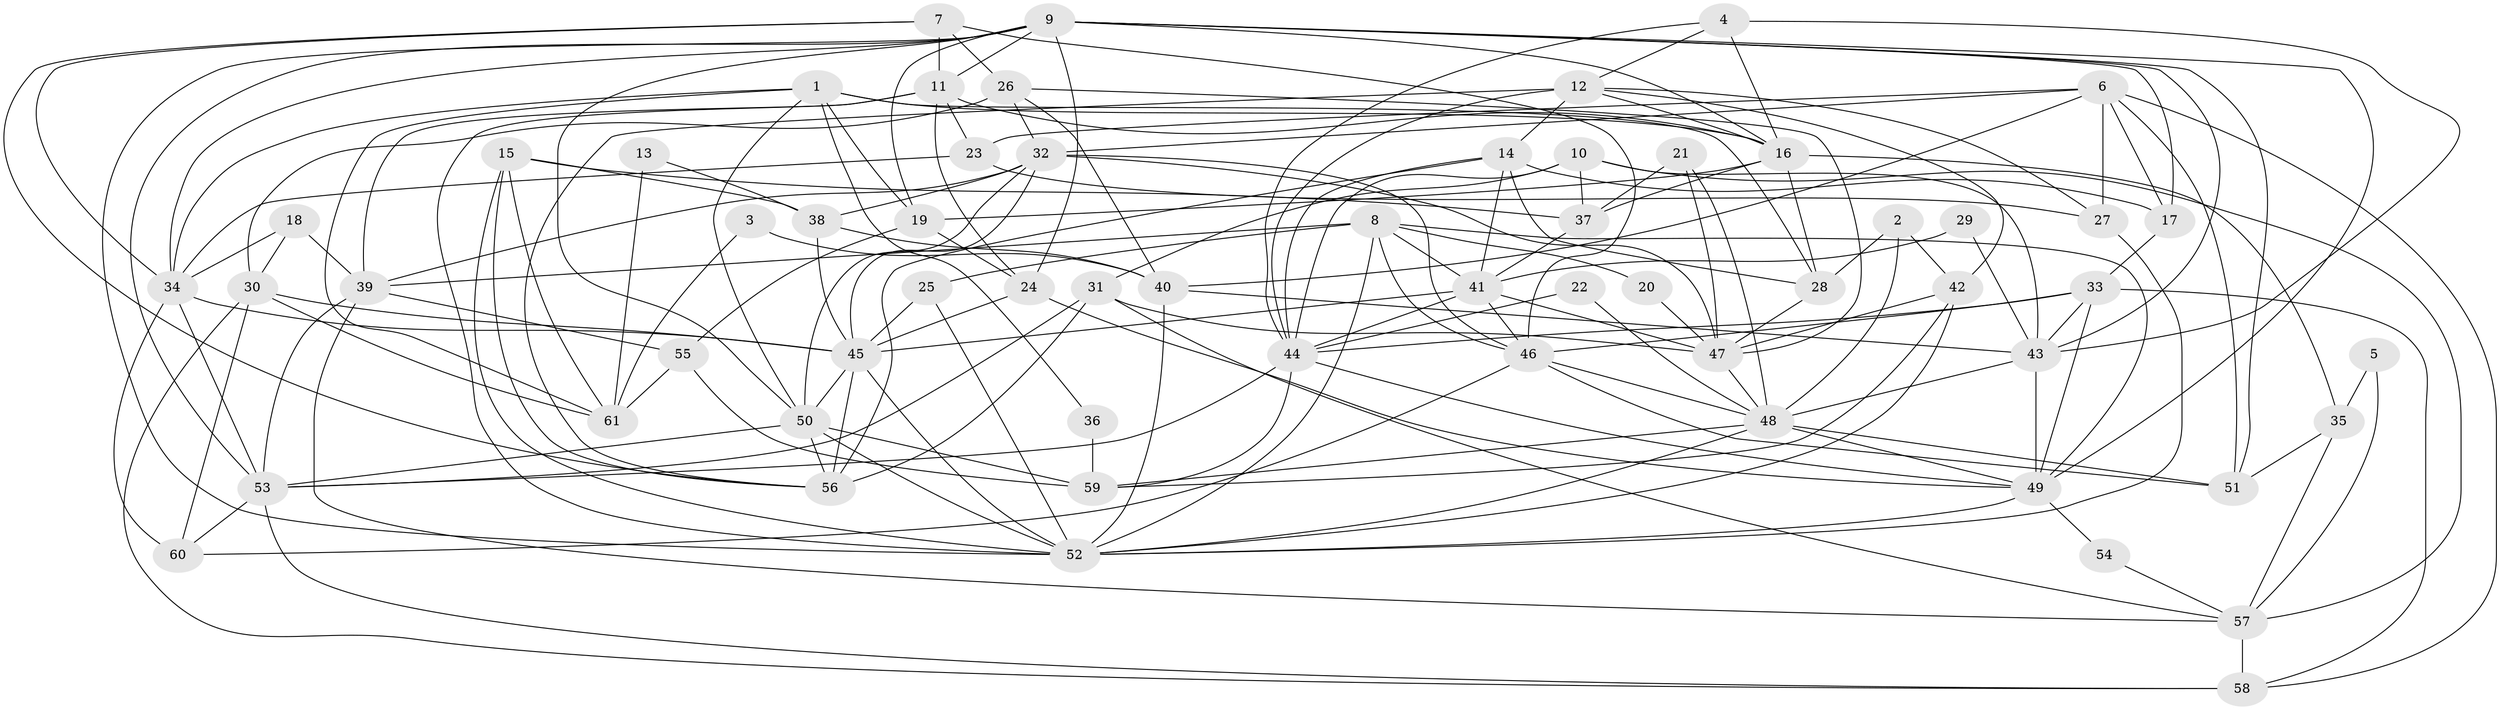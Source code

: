 // original degree distribution, {7: 0.04918032786885246, 3: 0.2786885245901639, 5: 0.13114754098360656, 4: 0.319672131147541, 8: 0.00819672131147541, 2: 0.11475409836065574, 6: 0.09836065573770492}
// Generated by graph-tools (version 1.1) at 2025/26/03/09/25 03:26:15]
// undirected, 61 vertices, 175 edges
graph export_dot {
graph [start="1"]
  node [color=gray90,style=filled];
  1;
  2;
  3;
  4;
  5;
  6;
  7;
  8;
  9;
  10;
  11;
  12;
  13;
  14;
  15;
  16;
  17;
  18;
  19;
  20;
  21;
  22;
  23;
  24;
  25;
  26;
  27;
  28;
  29;
  30;
  31;
  32;
  33;
  34;
  35;
  36;
  37;
  38;
  39;
  40;
  41;
  42;
  43;
  44;
  45;
  46;
  47;
  48;
  49;
  50;
  51;
  52;
  53;
  54;
  55;
  56;
  57;
  58;
  59;
  60;
  61;
  1 -- 16 [weight=1.0];
  1 -- 19 [weight=1.0];
  1 -- 28 [weight=1.0];
  1 -- 34 [weight=1.0];
  1 -- 36 [weight=1.0];
  1 -- 50 [weight=1.0];
  1 -- 61 [weight=1.0];
  2 -- 28 [weight=1.0];
  2 -- 42 [weight=1.0];
  2 -- 48 [weight=1.0];
  3 -- 40 [weight=1.0];
  3 -- 61 [weight=1.0];
  4 -- 12 [weight=1.0];
  4 -- 16 [weight=1.0];
  4 -- 43 [weight=1.0];
  4 -- 44 [weight=1.0];
  5 -- 35 [weight=1.0];
  5 -- 57 [weight=1.0];
  6 -- 17 [weight=1.0];
  6 -- 23 [weight=1.0];
  6 -- 27 [weight=1.0];
  6 -- 32 [weight=1.0];
  6 -- 40 [weight=1.0];
  6 -- 51 [weight=1.0];
  6 -- 58 [weight=1.0];
  7 -- 11 [weight=1.0];
  7 -- 26 [weight=1.0];
  7 -- 34 [weight=1.0];
  7 -- 46 [weight=1.0];
  7 -- 56 [weight=1.0];
  8 -- 20 [weight=1.0];
  8 -- 25 [weight=1.0];
  8 -- 39 [weight=1.0];
  8 -- 41 [weight=1.0];
  8 -- 46 [weight=1.0];
  8 -- 49 [weight=1.0];
  8 -- 52 [weight=1.0];
  9 -- 11 [weight=1.0];
  9 -- 16 [weight=1.0];
  9 -- 17 [weight=1.0];
  9 -- 19 [weight=1.0];
  9 -- 24 [weight=1.0];
  9 -- 34 [weight=1.0];
  9 -- 43 [weight=1.0];
  9 -- 49 [weight=1.0];
  9 -- 50 [weight=1.0];
  9 -- 51 [weight=1.0];
  9 -- 52 [weight=1.0];
  9 -- 53 [weight=1.0];
  10 -- 31 [weight=1.0];
  10 -- 37 [weight=1.0];
  10 -- 43 [weight=1.0];
  10 -- 44 [weight=1.0];
  10 -- 57 [weight=1.0];
  11 -- 16 [weight=1.0];
  11 -- 23 [weight=1.0];
  11 -- 24 [weight=1.0];
  11 -- 39 [weight=1.0];
  11 -- 52 [weight=1.0];
  12 -- 14 [weight=1.0];
  12 -- 16 [weight=1.0];
  12 -- 27 [weight=1.0];
  12 -- 42 [weight=1.0];
  12 -- 44 [weight=2.0];
  12 -- 56 [weight=1.0];
  13 -- 38 [weight=1.0];
  13 -- 61 [weight=1.0];
  14 -- 17 [weight=1.0];
  14 -- 28 [weight=1.0];
  14 -- 41 [weight=1.0];
  14 -- 44 [weight=1.0];
  14 -- 56 [weight=1.0];
  15 -- 37 [weight=1.0];
  15 -- 38 [weight=1.0];
  15 -- 52 [weight=1.0];
  15 -- 56 [weight=1.0];
  15 -- 61 [weight=1.0];
  16 -- 19 [weight=1.0];
  16 -- 28 [weight=1.0];
  16 -- 35 [weight=1.0];
  16 -- 37 [weight=1.0];
  17 -- 33 [weight=1.0];
  18 -- 30 [weight=1.0];
  18 -- 34 [weight=1.0];
  18 -- 39 [weight=1.0];
  19 -- 24 [weight=1.0];
  19 -- 55 [weight=1.0];
  20 -- 47 [weight=1.0];
  21 -- 37 [weight=1.0];
  21 -- 47 [weight=1.0];
  21 -- 48 [weight=1.0];
  22 -- 44 [weight=1.0];
  22 -- 48 [weight=1.0];
  23 -- 27 [weight=1.0];
  23 -- 34 [weight=1.0];
  24 -- 45 [weight=1.0];
  24 -- 49 [weight=1.0];
  25 -- 45 [weight=1.0];
  25 -- 52 [weight=1.0];
  26 -- 30 [weight=1.0];
  26 -- 32 [weight=1.0];
  26 -- 40 [weight=1.0];
  26 -- 47 [weight=1.0];
  27 -- 52 [weight=1.0];
  28 -- 47 [weight=1.0];
  29 -- 41 [weight=1.0];
  29 -- 43 [weight=1.0];
  30 -- 45 [weight=1.0];
  30 -- 58 [weight=1.0];
  30 -- 60 [weight=1.0];
  30 -- 61 [weight=1.0];
  31 -- 47 [weight=1.0];
  31 -- 53 [weight=1.0];
  31 -- 56 [weight=2.0];
  31 -- 57 [weight=1.0];
  32 -- 38 [weight=1.0];
  32 -- 39 [weight=1.0];
  32 -- 45 [weight=2.0];
  32 -- 46 [weight=1.0];
  32 -- 47 [weight=1.0];
  32 -- 50 [weight=1.0];
  33 -- 43 [weight=1.0];
  33 -- 44 [weight=1.0];
  33 -- 46 [weight=1.0];
  33 -- 49 [weight=1.0];
  33 -- 58 [weight=1.0];
  34 -- 45 [weight=1.0];
  34 -- 53 [weight=1.0];
  34 -- 60 [weight=1.0];
  35 -- 51 [weight=1.0];
  35 -- 57 [weight=1.0];
  36 -- 59 [weight=1.0];
  37 -- 41 [weight=1.0];
  38 -- 40 [weight=1.0];
  38 -- 45 [weight=1.0];
  39 -- 53 [weight=1.0];
  39 -- 55 [weight=1.0];
  39 -- 57 [weight=1.0];
  40 -- 43 [weight=1.0];
  40 -- 52 [weight=1.0];
  41 -- 44 [weight=1.0];
  41 -- 45 [weight=1.0];
  41 -- 46 [weight=1.0];
  41 -- 47 [weight=1.0];
  42 -- 47 [weight=1.0];
  42 -- 52 [weight=1.0];
  42 -- 59 [weight=1.0];
  43 -- 48 [weight=1.0];
  43 -- 49 [weight=2.0];
  44 -- 49 [weight=1.0];
  44 -- 53 [weight=1.0];
  44 -- 59 [weight=1.0];
  45 -- 50 [weight=1.0];
  45 -- 52 [weight=1.0];
  45 -- 56 [weight=1.0];
  46 -- 48 [weight=1.0];
  46 -- 51 [weight=2.0];
  46 -- 60 [weight=1.0];
  47 -- 48 [weight=1.0];
  48 -- 49 [weight=2.0];
  48 -- 51 [weight=1.0];
  48 -- 52 [weight=1.0];
  48 -- 59 [weight=1.0];
  49 -- 52 [weight=1.0];
  49 -- 54 [weight=1.0];
  50 -- 52 [weight=1.0];
  50 -- 53 [weight=1.0];
  50 -- 56 [weight=1.0];
  50 -- 59 [weight=1.0];
  53 -- 58 [weight=1.0];
  53 -- 60 [weight=1.0];
  54 -- 57 [weight=1.0];
  55 -- 59 [weight=1.0];
  55 -- 61 [weight=1.0];
  57 -- 58 [weight=1.0];
}
